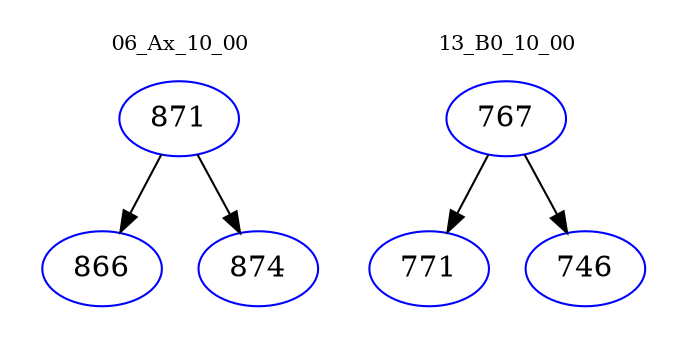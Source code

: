 digraph{
subgraph cluster_0 {
color = white
label = "06_Ax_10_00";
fontsize=10;
T0_871 [label="871", color="blue"]
T0_871 -> T0_866 [color="black"]
T0_866 [label="866", color="blue"]
T0_871 -> T0_874 [color="black"]
T0_874 [label="874", color="blue"]
}
subgraph cluster_1 {
color = white
label = "13_B0_10_00";
fontsize=10;
T1_767 [label="767", color="blue"]
T1_767 -> T1_771 [color="black"]
T1_771 [label="771", color="blue"]
T1_767 -> T1_746 [color="black"]
T1_746 [label="746", color="blue"]
}
}
